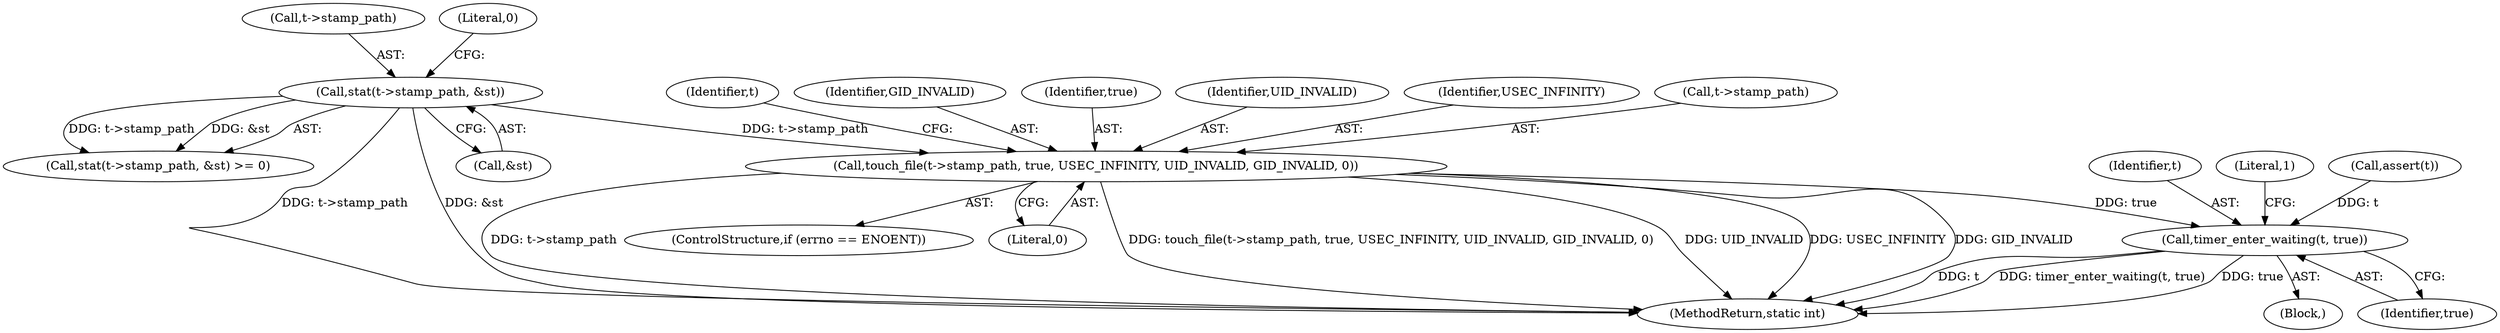 digraph "0_systemd_ee735086f8670be1591fa9593e80dd60163a7a2f_2@pointer" {
"1000182" [label="(Call,touch_file(t->stamp_path, true, USEC_INFINITY, UID_INVALID, GID_INVALID, 0))"];
"1000159" [label="(Call,stat(t->stamp_path, &st))"];
"1000196" [label="(Call,timer_enter_waiting(t, true))"];
"1000201" [label="(MethodReturn,static int)"];
"1000160" [label="(Call,t->stamp_path)"];
"1000193" [label="(Identifier,t)"];
"1000198" [label="(Identifier,true)"];
"1000165" [label="(Literal,0)"];
"1000197" [label="(Identifier,t)"];
"1000189" [label="(Identifier,GID_INVALID)"];
"1000178" [label="(ControlStructure,if (errno == ENOENT))"];
"1000182" [label="(Call,touch_file(t->stamp_path, true, USEC_INFINITY, UID_INVALID, GID_INVALID, 0))"];
"1000159" [label="(Call,stat(t->stamp_path, &st))"];
"1000163" [label="(Call,&st)"];
"1000186" [label="(Identifier,true)"];
"1000190" [label="(Literal,0)"];
"1000104" [label="(Block,)"];
"1000188" [label="(Identifier,UID_INVALID)"];
"1000187" [label="(Identifier,USEC_INFINITY)"];
"1000200" [label="(Literal,1)"];
"1000183" [label="(Call,t->stamp_path)"];
"1000158" [label="(Call,stat(t->stamp_path, &st) >= 0)"];
"1000111" [label="(Call,assert(t))"];
"1000196" [label="(Call,timer_enter_waiting(t, true))"];
"1000182" -> "1000178"  [label="AST: "];
"1000182" -> "1000190"  [label="CFG: "];
"1000183" -> "1000182"  [label="AST: "];
"1000186" -> "1000182"  [label="AST: "];
"1000187" -> "1000182"  [label="AST: "];
"1000188" -> "1000182"  [label="AST: "];
"1000189" -> "1000182"  [label="AST: "];
"1000190" -> "1000182"  [label="AST: "];
"1000193" -> "1000182"  [label="CFG: "];
"1000182" -> "1000201"  [label="DDG: touch_file(t->stamp_path, true, USEC_INFINITY, UID_INVALID, GID_INVALID, 0)"];
"1000182" -> "1000201"  [label="DDG: UID_INVALID"];
"1000182" -> "1000201"  [label="DDG: USEC_INFINITY"];
"1000182" -> "1000201"  [label="DDG: GID_INVALID"];
"1000182" -> "1000201"  [label="DDG: t->stamp_path"];
"1000159" -> "1000182"  [label="DDG: t->stamp_path"];
"1000182" -> "1000196"  [label="DDG: true"];
"1000159" -> "1000158"  [label="AST: "];
"1000159" -> "1000163"  [label="CFG: "];
"1000160" -> "1000159"  [label="AST: "];
"1000163" -> "1000159"  [label="AST: "];
"1000165" -> "1000159"  [label="CFG: "];
"1000159" -> "1000201"  [label="DDG: t->stamp_path"];
"1000159" -> "1000201"  [label="DDG: &st"];
"1000159" -> "1000158"  [label="DDG: t->stamp_path"];
"1000159" -> "1000158"  [label="DDG: &st"];
"1000196" -> "1000104"  [label="AST: "];
"1000196" -> "1000198"  [label="CFG: "];
"1000197" -> "1000196"  [label="AST: "];
"1000198" -> "1000196"  [label="AST: "];
"1000200" -> "1000196"  [label="CFG: "];
"1000196" -> "1000201"  [label="DDG: t"];
"1000196" -> "1000201"  [label="DDG: timer_enter_waiting(t, true)"];
"1000196" -> "1000201"  [label="DDG: true"];
"1000111" -> "1000196"  [label="DDG: t"];
}
